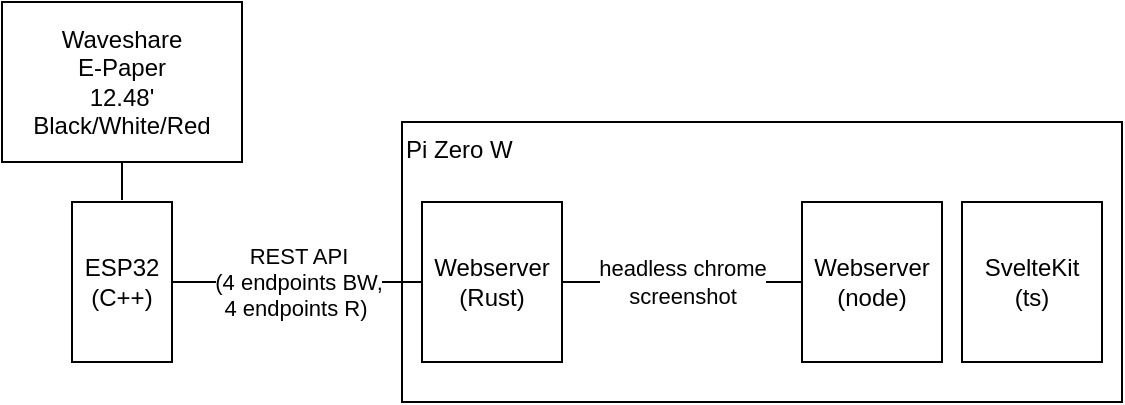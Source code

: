 <mxfile version="14.4.3" type="device"><diagram id="yVPYYu65lsyypzqFq-lv" name="Seite-1"><mxGraphModel dx="670" dy="381" grid="1" gridSize="10" guides="1" tooltips="1" connect="1" arrows="1" fold="1" page="1" pageScale="1" pageWidth="827" pageHeight="1169" math="0" shadow="0"><root><mxCell id="0"/><mxCell id="1" parent="0"/><mxCell id="Wu9DJlcjZnDHBtJYX6zB-10" value="Pi Zero W" style="rounded=0;whiteSpace=wrap;html=1;align=left;verticalAlign=top;" vertex="1" parent="1"><mxGeometry x="280" y="100" width="360" height="140" as="geometry"/></mxCell><mxCell id="Wu9DJlcjZnDHBtJYX6zB-1" value="Waveshare&lt;br&gt;E-Paper&lt;br&gt;12.48' Black/White/Red" style="rounded=0;whiteSpace=wrap;html=1;" vertex="1" parent="1"><mxGeometry x="80" y="40" width="120" height="80" as="geometry"/></mxCell><mxCell id="Wu9DJlcjZnDHBtJYX6zB-2" value="ESP32&lt;br&gt;(C++)" style="rounded=0;whiteSpace=wrap;html=1;" vertex="1" parent="1"><mxGeometry x="115" y="140" width="50" height="80" as="geometry"/></mxCell><mxCell id="Wu9DJlcjZnDHBtJYX6zB-3" value="" style="endArrow=none;html=1;entryX=0.5;entryY=1;entryDx=0;entryDy=0;" edge="1" parent="1" target="Wu9DJlcjZnDHBtJYX6zB-1"><mxGeometry width="50" height="50" relative="1" as="geometry"><mxPoint x="140" y="139" as="sourcePoint"/><mxPoint x="350" y="210" as="targetPoint"/></mxGeometry></mxCell><mxCell id="Wu9DJlcjZnDHBtJYX6zB-4" value="Webserver&lt;br&gt;(Rust)" style="rounded=0;whiteSpace=wrap;html=1;" vertex="1" parent="1"><mxGeometry x="290" y="140" width="70" height="80" as="geometry"/></mxCell><mxCell id="Wu9DJlcjZnDHBtJYX6zB-5" value="REST API&lt;br&gt;(4 endpoints BW, &lt;br&gt;4 endpoints R)&amp;nbsp;" style="endArrow=none;html=1;entryX=1;entryY=0.5;entryDx=0;entryDy=0;exitX=0;exitY=0.5;exitDx=0;exitDy=0;" edge="1" parent="1" source="Wu9DJlcjZnDHBtJYX6zB-4" target="Wu9DJlcjZnDHBtJYX6zB-2"><mxGeometry width="50" height="50" relative="1" as="geometry"><mxPoint x="390" y="260" as="sourcePoint"/><mxPoint x="440" y="210" as="targetPoint"/></mxGeometry></mxCell><mxCell id="Wu9DJlcjZnDHBtJYX6zB-6" value="Webserver&lt;br&gt;(node)" style="rounded=0;whiteSpace=wrap;html=1;" vertex="1" parent="1"><mxGeometry x="480" y="140" width="70" height="80" as="geometry"/></mxCell><mxCell id="Wu9DJlcjZnDHBtJYX6zB-7" value="SvelteKit&lt;br&gt;(ts)" style="rounded=0;whiteSpace=wrap;html=1;" vertex="1" parent="1"><mxGeometry x="560" y="140" width="70" height="80" as="geometry"/></mxCell><mxCell id="Wu9DJlcjZnDHBtJYX6zB-9" value="headless chrome &lt;br&gt;screenshot" style="endArrow=none;html=1;entryX=0;entryY=0.5;entryDx=0;entryDy=0;exitX=1;exitY=0.5;exitDx=0;exitDy=0;" edge="1" parent="1" source="Wu9DJlcjZnDHBtJYX6zB-4" target="Wu9DJlcjZnDHBtJYX6zB-6"><mxGeometry width="50" height="50" relative="1" as="geometry"><mxPoint x="390" y="260" as="sourcePoint"/><mxPoint x="440" y="210" as="targetPoint"/></mxGeometry></mxCell></root></mxGraphModel></diagram></mxfile>